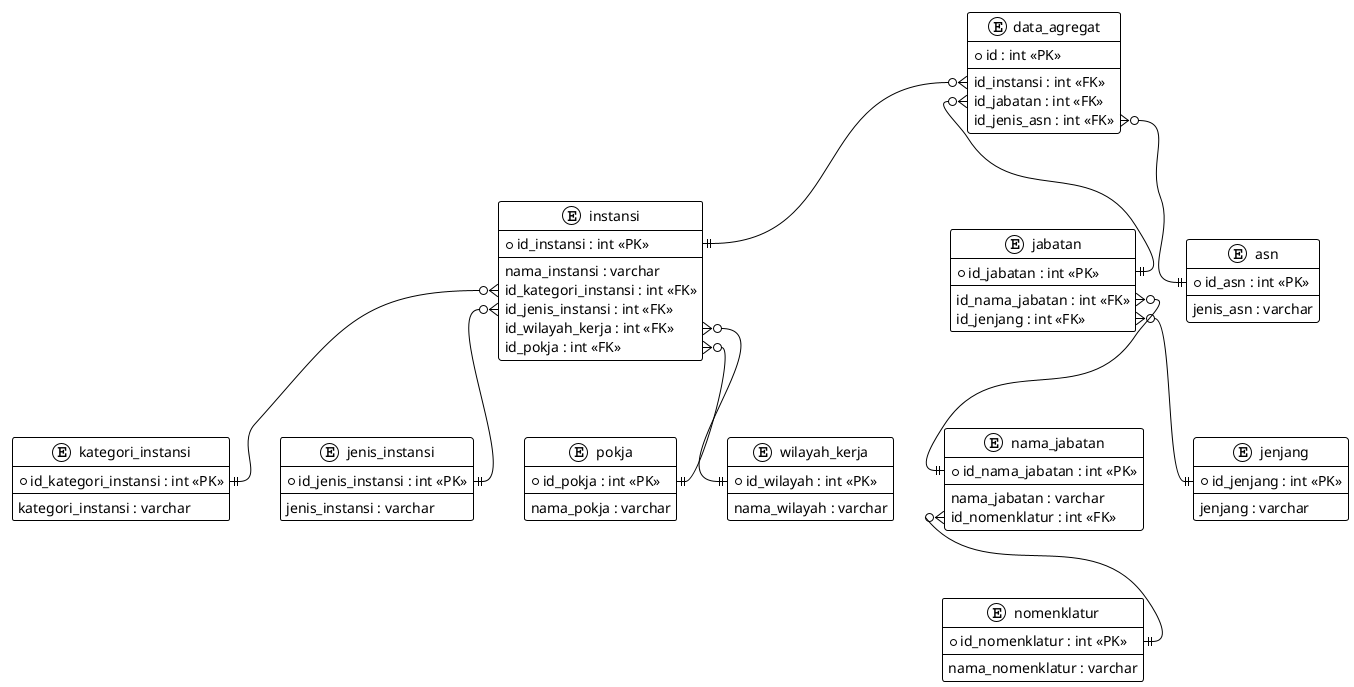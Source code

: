 @startuml pusbin
!theme plain

entity data_agregat {
    * id : int <<PK>>
    --
    id_instansi : int <<FK>>
    id_jabatan : int <<FK>>
    id_jenis_asn : int <<FK>>
}

entity instansi {
    * id_instansi : int <<PK>>
    --
    nama_instansi : varchar
    id_kategori_instansi : int <<FK>>
    id_jenis_instansi : int <<FK>>
    id_wilayah_kerja : int <<FK>>
    id_pokja : int <<FK>>
}

entity kategori_instansi {
    * id_kategori_instansi : int <<PK>>
    --
    kategori_instansi : varchar
}

entity jenis_instansi {
    * id_jenis_instansi : int <<PK>>
    --
    jenis_instansi : varchar
}

entity pokja {
    * id_pokja : int <<PK>>
    --
    nama_pokja : varchar
}

entity wilayah_kerja {
    * id_wilayah : int <<PK>>
    --
    nama_wilayah : varchar
}

' =======================================
' Jabatan dipisah jadi dua tabel referensi
' Nomenklatur pindah ke nama_jabatan
' =======================================
entity jabatan {
    * id_jabatan : int <<PK>>
    --
    id_nama_jabatan : int <<FK>>
    id_jenjang : int <<FK>>
}

entity nama_jabatan {
    * id_nama_jabatan : int <<PK>>
    --
    nama_jabatan : varchar
    id_nomenklatur : int <<FK>>
}

entity jenjang {
    * id_jenjang : int <<PK>>
    --
    jenjang : varchar
}

entity nomenklatur {
    * id_nomenklatur : int <<PK>>
    --
    nama_nomenklatur : varchar
}

' =======================================
entity asn {
    * id_asn : int <<PK>>
    --
    jenis_asn : varchar
}

' =======================
' RELATIONSHIP
' =======================
data_agregat::id_instansi }o--|| instansi::id_instansi
data_agregat::id_jabatan }o--|| jabatan::id_jabatan
data_agregat::id_jenis_asn }o--|| asn::id_asn

instansi::id_kategori_instansi }o--|| kategori_instansi::id_kategori_instansi
instansi::id_jenis_instansi }o--|| jenis_instansi::id_jenis_instansi
instansi::id_wilayah_kerja }o--|| wilayah_kerja::id_wilayah
instansi::id_pokja }o--|| pokja::id_pokja

jabatan::id_nama_jabatan }o--|| nama_jabatan::id_nama_jabatan
jabatan::id_jenjang }o--|| jenjang::id_jenjang
nama_jabatan::id_nomenklatur }o--|| nomenklatur::id_nomenklatur
@enduml
